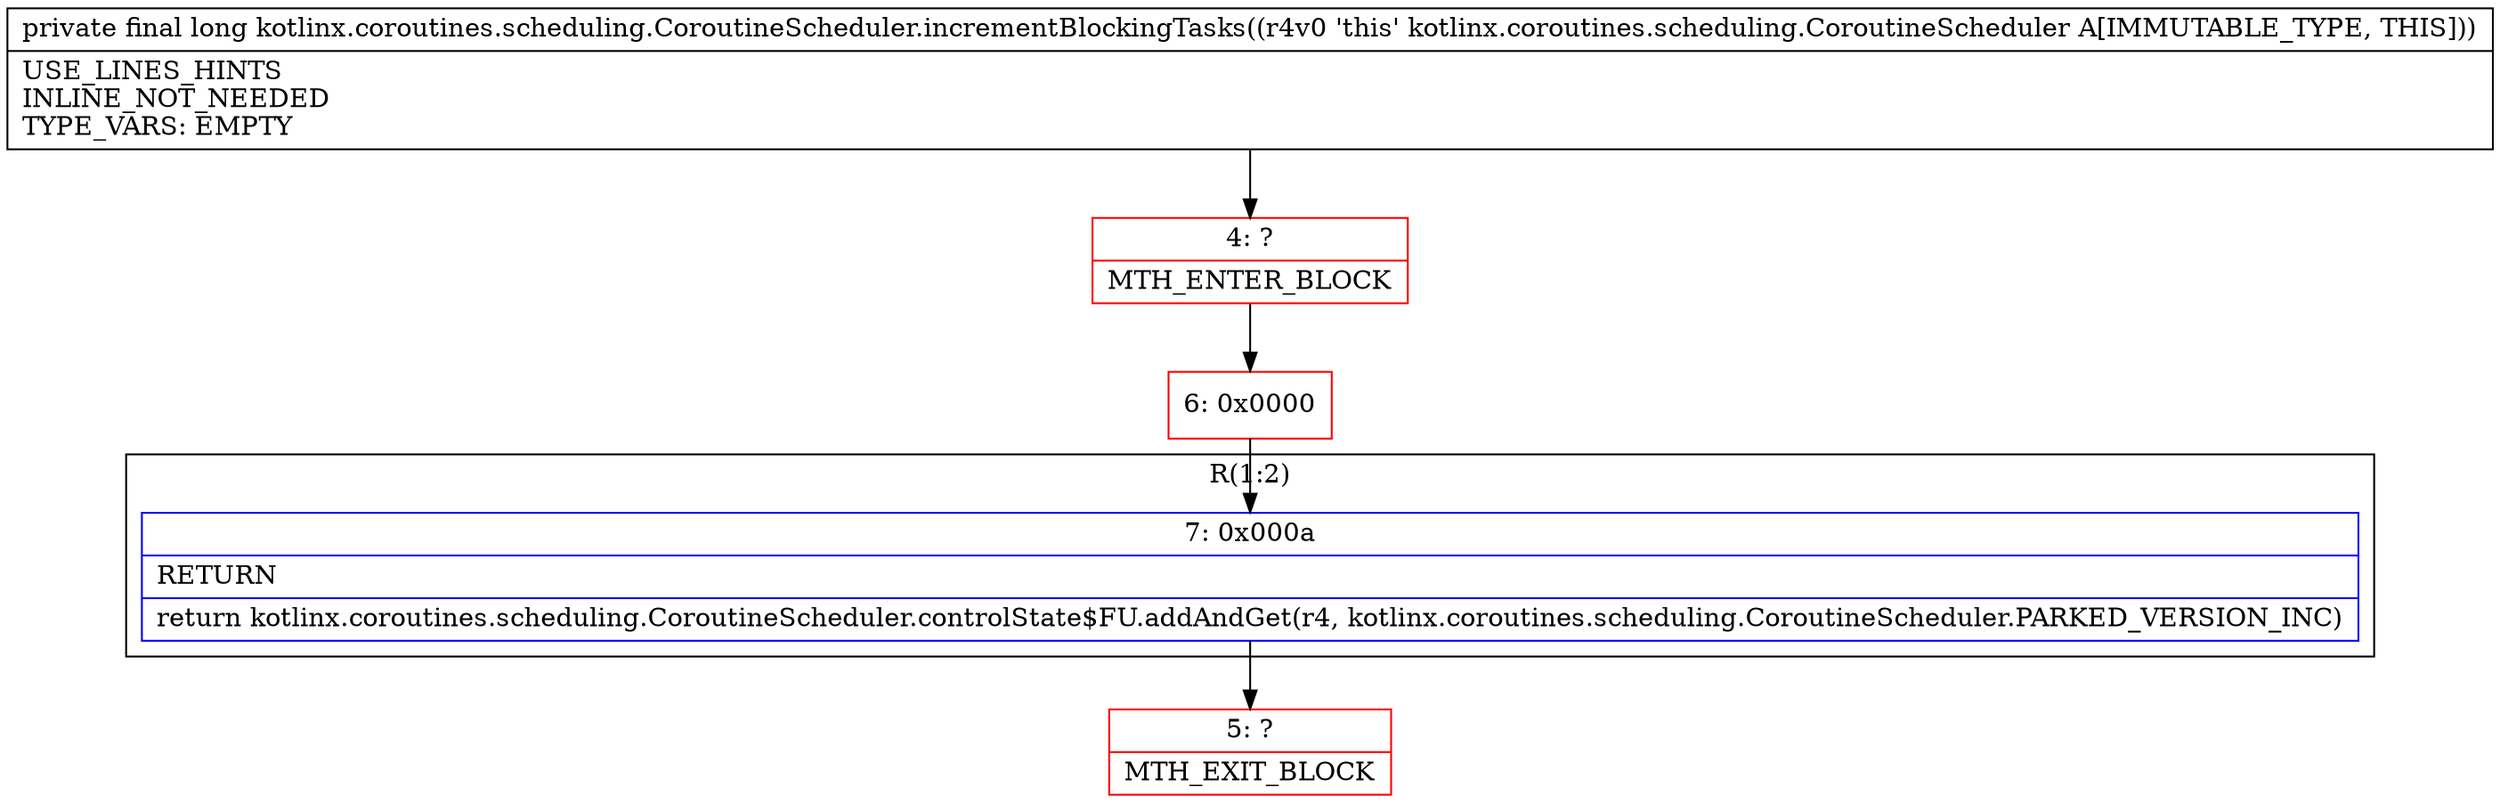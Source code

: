 digraph "CFG forkotlinx.coroutines.scheduling.CoroutineScheduler.incrementBlockingTasks()J" {
subgraph cluster_Region_915956495 {
label = "R(1:2)";
node [shape=record,color=blue];
Node_7 [shape=record,label="{7\:\ 0x000a|RETURN\l|return kotlinx.coroutines.scheduling.CoroutineScheduler.controlState$FU.addAndGet(r4, kotlinx.coroutines.scheduling.CoroutineScheduler.PARKED_VERSION_INC)\l}"];
}
Node_4 [shape=record,color=red,label="{4\:\ ?|MTH_ENTER_BLOCK\l}"];
Node_6 [shape=record,color=red,label="{6\:\ 0x0000}"];
Node_5 [shape=record,color=red,label="{5\:\ ?|MTH_EXIT_BLOCK\l}"];
MethodNode[shape=record,label="{private final long kotlinx.coroutines.scheduling.CoroutineScheduler.incrementBlockingTasks((r4v0 'this' kotlinx.coroutines.scheduling.CoroutineScheduler A[IMMUTABLE_TYPE, THIS]))  | USE_LINES_HINTS\lINLINE_NOT_NEEDED\lTYPE_VARS: EMPTY\l}"];
MethodNode -> Node_4;Node_7 -> Node_5;
Node_4 -> Node_6;
Node_6 -> Node_7;
}

